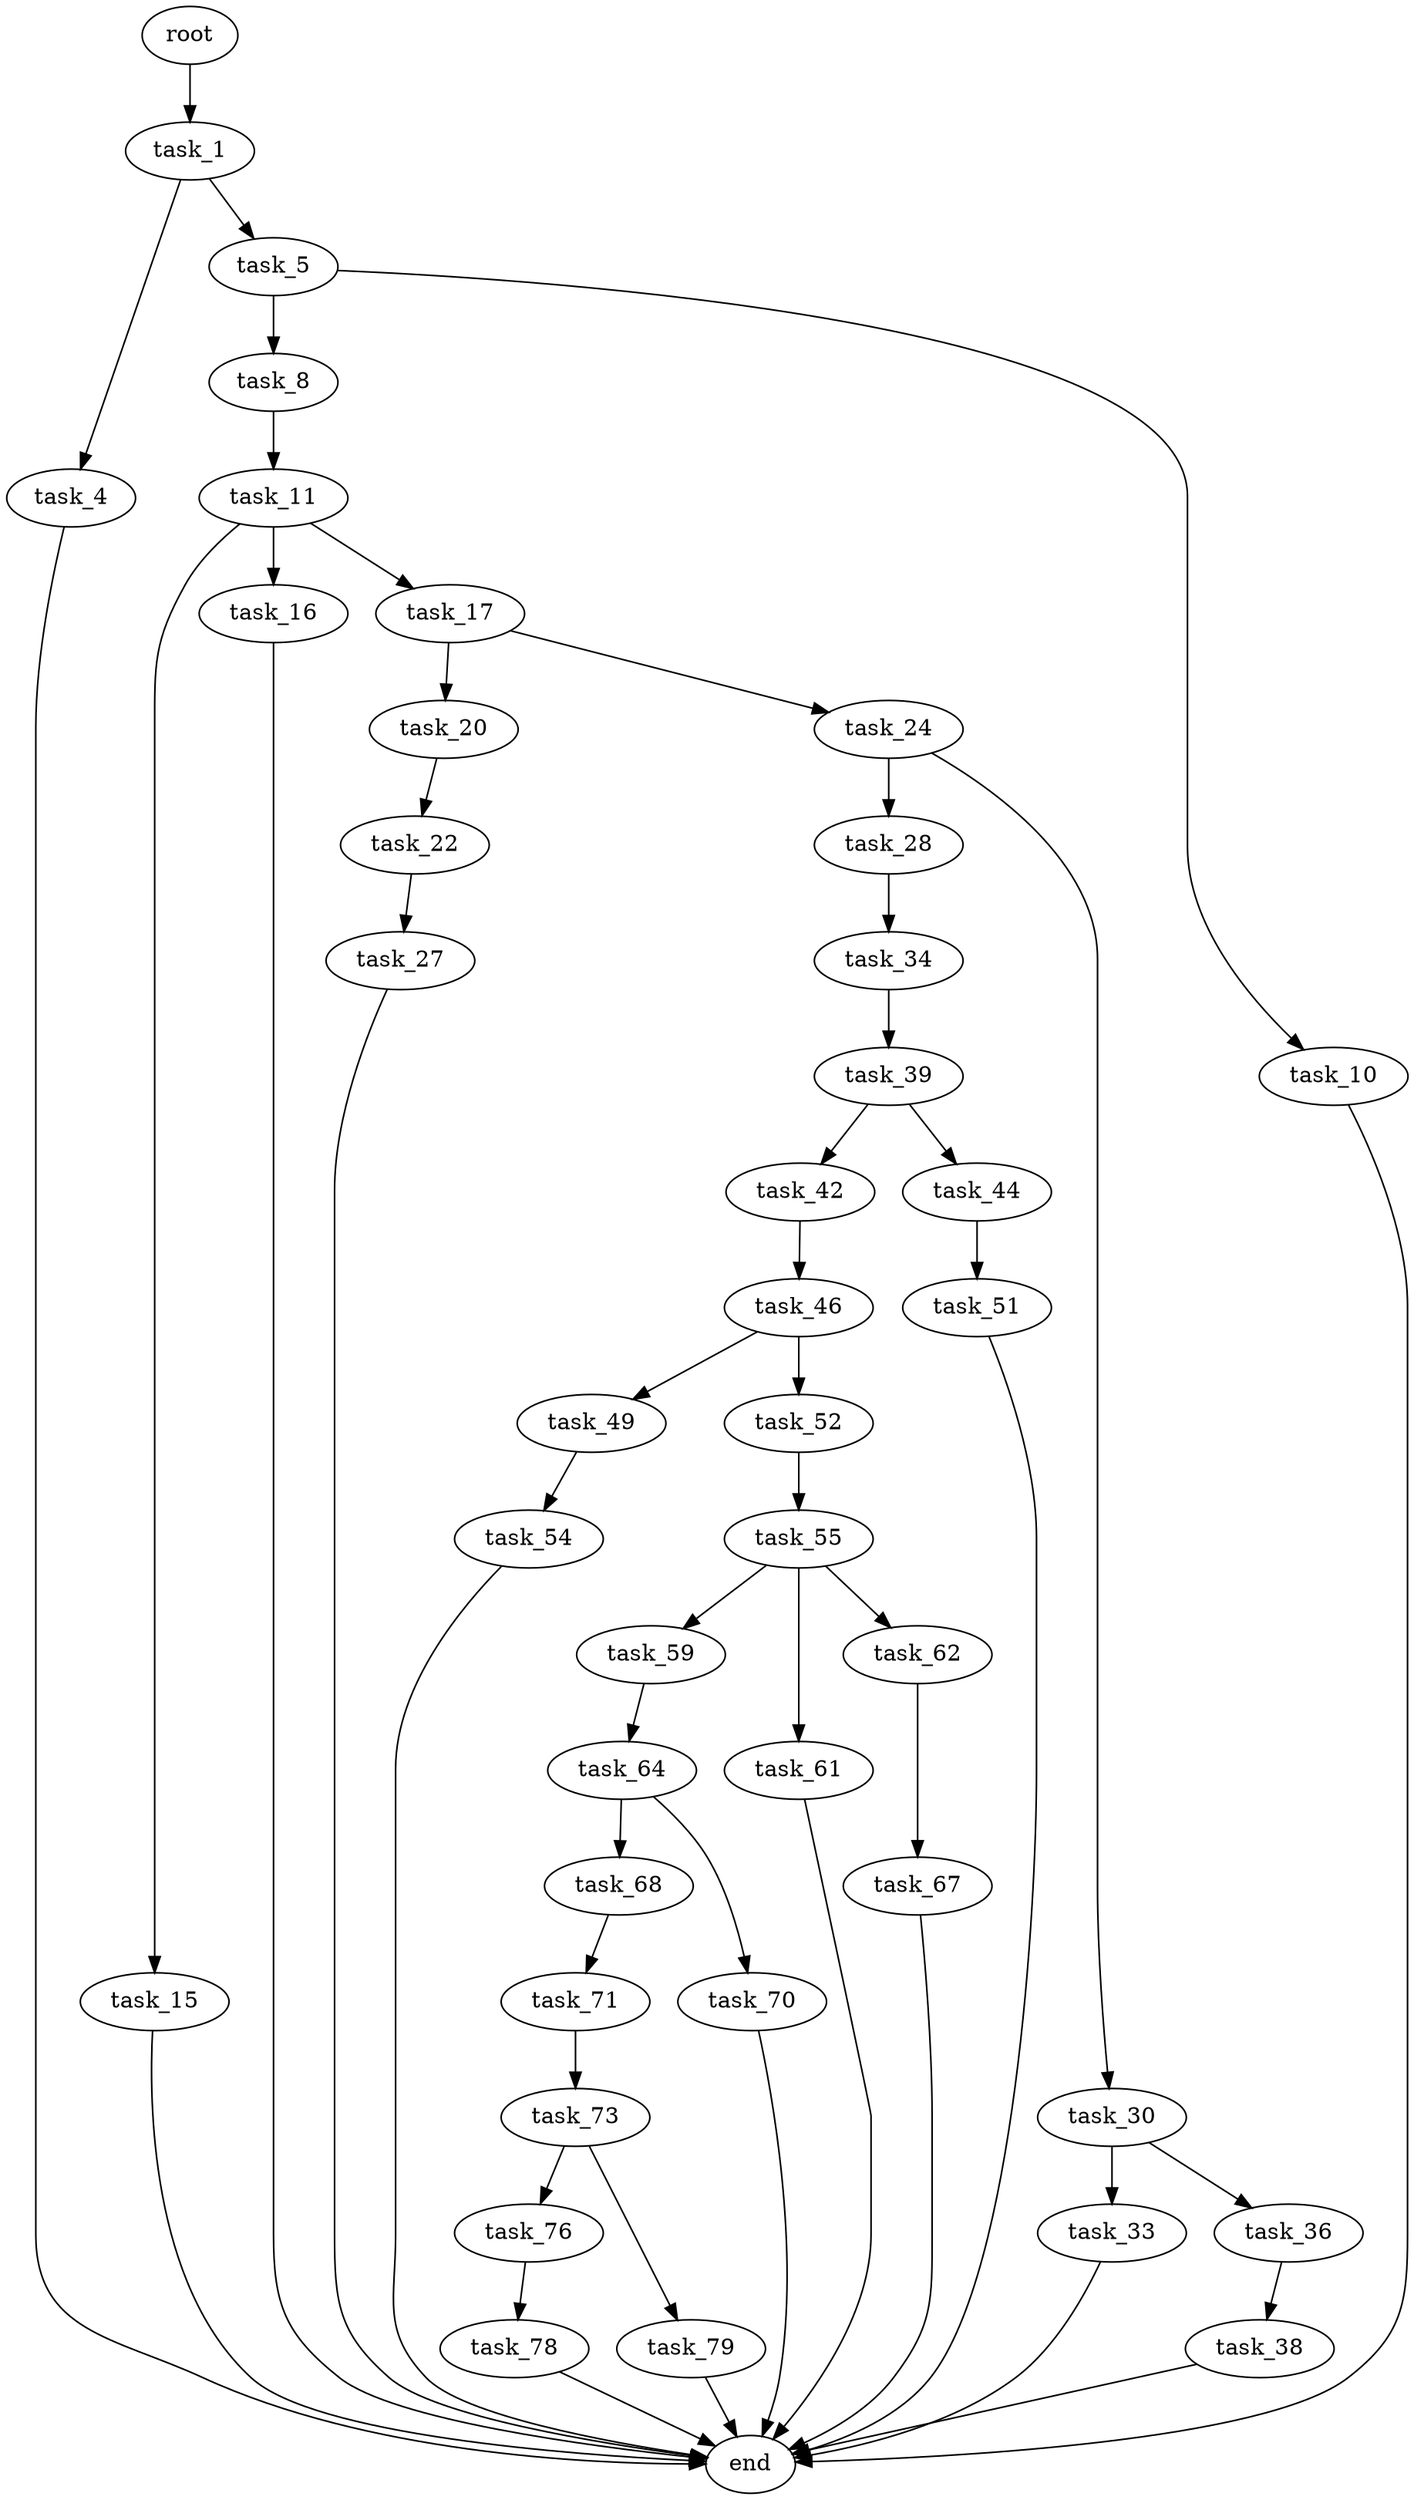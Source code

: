 digraph G {
  root [size="0.000000"];
  task_1 [size="28991029248.000000"];
  task_4 [size="549755813888.000000"];
  task_5 [size="20974382328.000000"];
  end [size="0.000000"];
  task_8 [size="782757789696.000000"];
  task_10 [size="2786721337.000000"];
  task_11 [size="53306724012.000000"];
  task_15 [size="368293445632.000000"];
  task_16 [size="18479787508.000000"];
  task_17 [size="549755813888.000000"];
  task_20 [size="782757789696.000000"];
  task_24 [size="2213760824.000000"];
  task_22 [size="3484684659.000000"];
  task_27 [size="9992131311.000000"];
  task_28 [size="473238041744.000000"];
  task_30 [size="1073741824000.000000"];
  task_34 [size="24795347252.000000"];
  task_33 [size="51329918303.000000"];
  task_36 [size="782757789696.000000"];
  task_39 [size="7826456075.000000"];
  task_38 [size="68719476736.000000"];
  task_42 [size="292261037219.000000"];
  task_44 [size="733053314959.000000"];
  task_46 [size="7743722115.000000"];
  task_51 [size="11132072877.000000"];
  task_49 [size="25582847544.000000"];
  task_52 [size="28991029248.000000"];
  task_54 [size="8804106146.000000"];
  task_55 [size="44426099775.000000"];
  task_59 [size="423084535432.000000"];
  task_61 [size="315268310552.000000"];
  task_62 [size="97449982886.000000"];
  task_64 [size="1964511201.000000"];
  task_67 [size="782757789696.000000"];
  task_68 [size="18622717800.000000"];
  task_70 [size="11939763441.000000"];
  task_71 [size="757793858659.000000"];
  task_73 [size="368293445632.000000"];
  task_76 [size="1354953589411.000000"];
  task_79 [size="1100276618452.000000"];
  task_78 [size="27446359966.000000"];

  root -> task_1 [size="1.000000"];
  task_1 -> task_4 [size="75497472.000000"];
  task_1 -> task_5 [size="75497472.000000"];
  task_4 -> end [size="1.000000"];
  task_5 -> task_8 [size="536870912.000000"];
  task_5 -> task_10 [size="536870912.000000"];
  task_8 -> task_11 [size="679477248.000000"];
  task_10 -> end [size="1.000000"];
  task_11 -> task_15 [size="134217728.000000"];
  task_11 -> task_16 [size="134217728.000000"];
  task_11 -> task_17 [size="134217728.000000"];
  task_15 -> end [size="1.000000"];
  task_16 -> end [size="1.000000"];
  task_17 -> task_20 [size="536870912.000000"];
  task_17 -> task_24 [size="536870912.000000"];
  task_20 -> task_22 [size="679477248.000000"];
  task_24 -> task_28 [size="75497472.000000"];
  task_24 -> task_30 [size="75497472.000000"];
  task_22 -> task_27 [size="134217728.000000"];
  task_27 -> end [size="1.000000"];
  task_28 -> task_34 [size="536870912.000000"];
  task_30 -> task_33 [size="838860800.000000"];
  task_30 -> task_36 [size="838860800.000000"];
  task_34 -> task_39 [size="536870912.000000"];
  task_33 -> end [size="1.000000"];
  task_36 -> task_38 [size="679477248.000000"];
  task_39 -> task_42 [size="411041792.000000"];
  task_39 -> task_44 [size="411041792.000000"];
  task_38 -> end [size="1.000000"];
  task_42 -> task_46 [size="209715200.000000"];
  task_44 -> task_51 [size="679477248.000000"];
  task_46 -> task_49 [size="679477248.000000"];
  task_46 -> task_52 [size="679477248.000000"];
  task_51 -> end [size="1.000000"];
  task_49 -> task_54 [size="411041792.000000"];
  task_52 -> task_55 [size="75497472.000000"];
  task_54 -> end [size="1.000000"];
  task_55 -> task_59 [size="838860800.000000"];
  task_55 -> task_61 [size="838860800.000000"];
  task_55 -> task_62 [size="838860800.000000"];
  task_59 -> task_64 [size="536870912.000000"];
  task_61 -> end [size="1.000000"];
  task_62 -> task_67 [size="75497472.000000"];
  task_64 -> task_68 [size="75497472.000000"];
  task_64 -> task_70 [size="75497472.000000"];
  task_67 -> end [size="1.000000"];
  task_68 -> task_71 [size="838860800.000000"];
  task_70 -> end [size="1.000000"];
  task_71 -> task_73 [size="838860800.000000"];
  task_73 -> task_76 [size="411041792.000000"];
  task_73 -> task_79 [size="411041792.000000"];
  task_76 -> task_78 [size="838860800.000000"];
  task_79 -> end [size="1.000000"];
  task_78 -> end [size="1.000000"];
}
